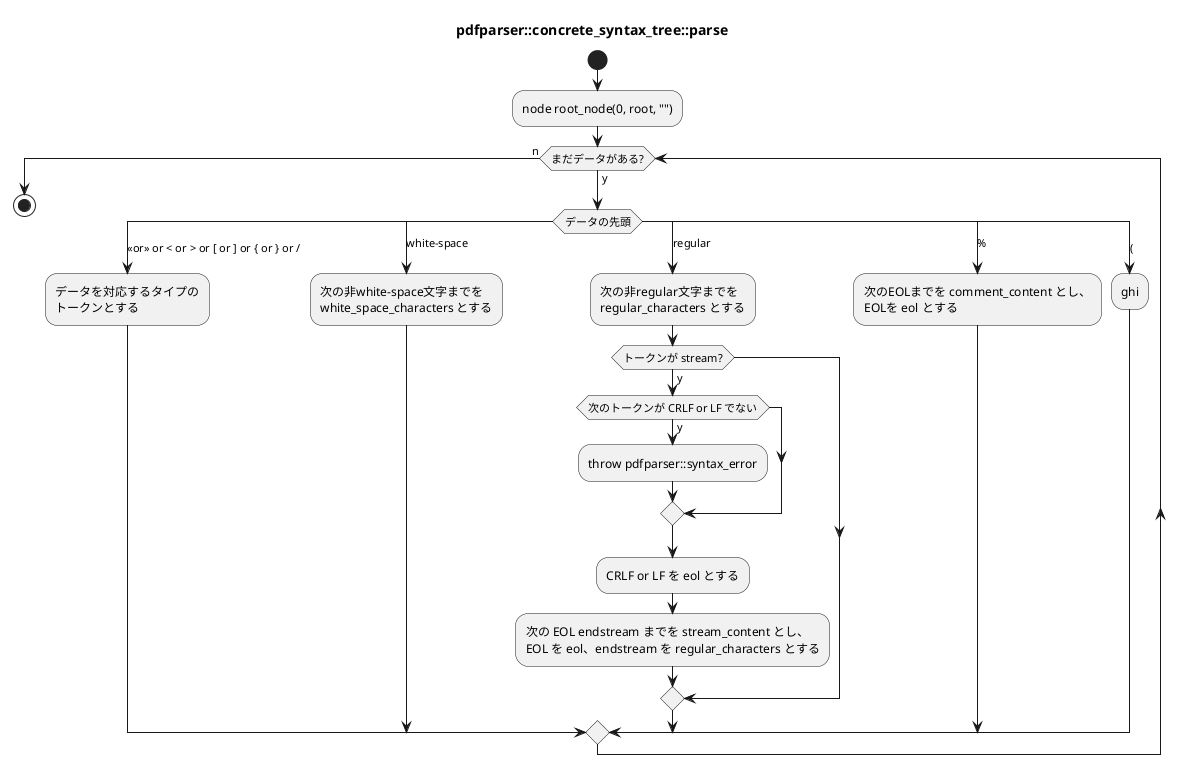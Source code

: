 @startuml activity
title pdfparser::concrete_syntax_tree::parse
start

:node root_node(0, root, "");
while (まだデータがある?) is (y)
	switch(データの先頭)
	case (<< or >> or < or > or [ or ] or { or } or /)
		:データを対応するタイプの
		トークンとする;
	case (white-space)
		:次の非white-space文字までを
		white_space_characters とする;
	case (regular)
		:次の非regular文字までを
		regular_characters とする;
		if (トークンが stream?) then (y)
			if (次のトークンが CRLF or LF でない) then (y)
				:throw pdfparser::syntax_error;
			endif
			:CRLF or LF を eol とする;
			:次の EOL endstream までを stream_content とし、
			EOL を eol、endstream を regular_characters とする;
		endif
	case (%)
		:次のEOLまでを comment_content とし、
		EOLを eol とする;
	case (()
		:ghi;
	endswitch
endwhile (n)

stop
@enduml

